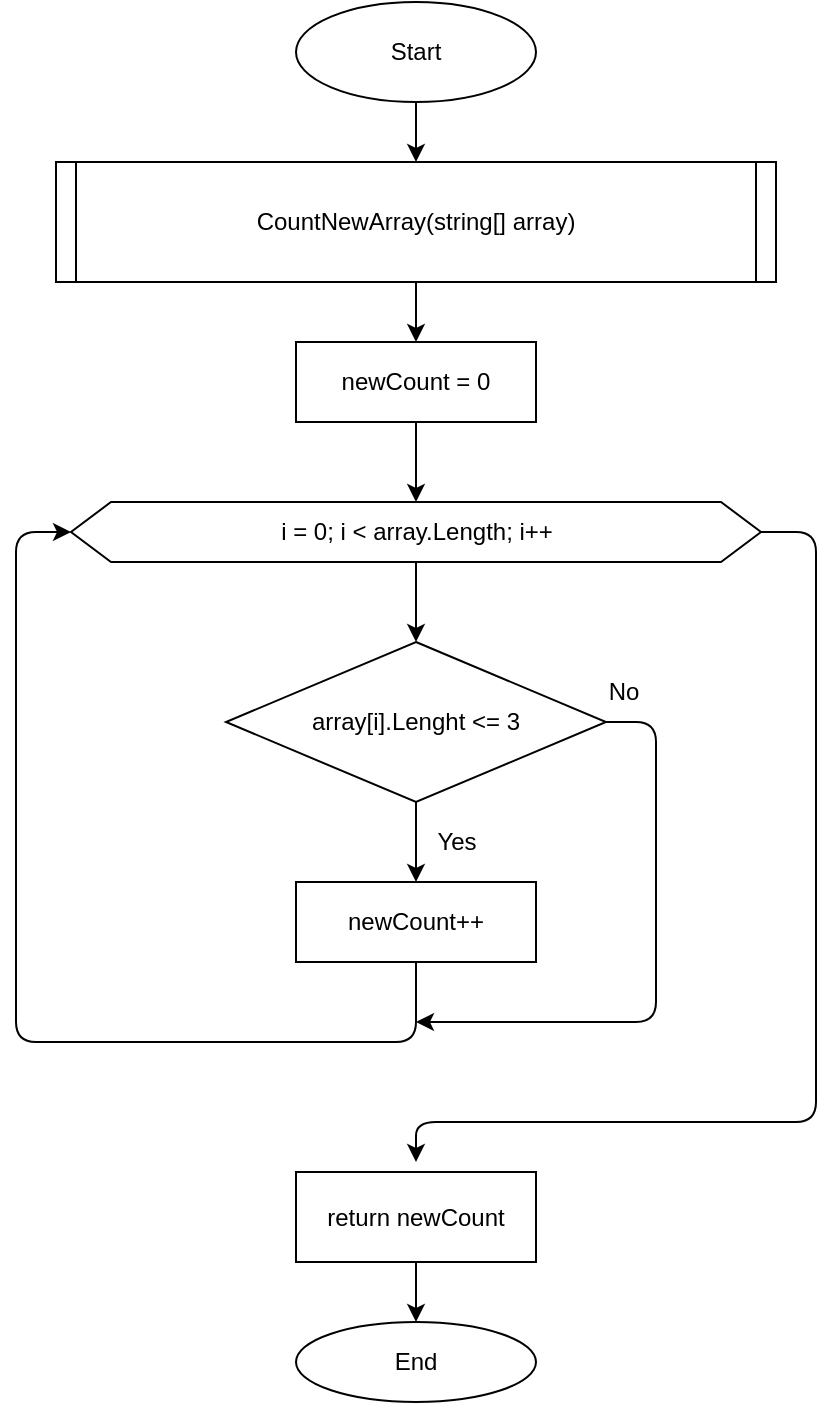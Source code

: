 <mxfile>
    <diagram id="hUfk6Z879ROyJULfUExg" name="Page-1">
        <mxGraphModel dx="861" dy="296" grid="1" gridSize="10" guides="1" tooltips="1" connect="1" arrows="1" fold="1" page="1" pageScale="1" pageWidth="827" pageHeight="1169" math="0" shadow="0">
            <root>
                <mxCell id="0"/>
                <mxCell id="1" parent="0"/>
                <mxCell id="4" value="" style="edgeStyle=none;html=1;" edge="1" parent="1" source="2" target="3">
                    <mxGeometry relative="1" as="geometry"/>
                </mxCell>
                <mxCell id="2" value="CountNewArray(string[] array)" style="shape=process;whiteSpace=wrap;html=1;backgroundOutline=1;size=0.028;" vertex="1" parent="1">
                    <mxGeometry x="100" y="80" width="360" height="60" as="geometry"/>
                </mxCell>
                <mxCell id="8" value="" style="edgeStyle=none;html=1;" edge="1" parent="1" source="3" target="7">
                    <mxGeometry relative="1" as="geometry"/>
                </mxCell>
                <mxCell id="3" value="newCount = 0" style="whiteSpace=wrap;html=1;" vertex="1" parent="1">
                    <mxGeometry x="220" y="170" width="120" height="40" as="geometry"/>
                </mxCell>
                <mxCell id="10" value="" style="edgeStyle=none;html=1;" edge="1" parent="1" source="7" target="9">
                    <mxGeometry relative="1" as="geometry"/>
                </mxCell>
                <mxCell id="23" style="edgeStyle=none;html=1;exitX=1;exitY=0.5;exitDx=0;exitDy=0;" edge="1" parent="1" source="7">
                    <mxGeometry relative="1" as="geometry">
                        <mxPoint x="280" y="580" as="targetPoint"/>
                        <Array as="points">
                            <mxPoint x="480" y="265"/>
                            <mxPoint x="480" y="560"/>
                            <mxPoint x="280" y="560"/>
                        </Array>
                    </mxGeometry>
                </mxCell>
                <mxCell id="7" value="i = 0; i &amp;lt; array.Length; i++" style="shape=hexagon;perimeter=hexagonPerimeter2;whiteSpace=wrap;html=1;fixedSize=1;" vertex="1" parent="1">
                    <mxGeometry x="107.5" y="250" width="345" height="30" as="geometry"/>
                </mxCell>
                <mxCell id="14" value="" style="edgeStyle=none;html=1;" edge="1" parent="1" source="9" target="13">
                    <mxGeometry relative="1" as="geometry"/>
                </mxCell>
                <mxCell id="24" style="edgeStyle=none;html=1;exitX=1;exitY=0.5;exitDx=0;exitDy=0;" edge="1" parent="1" source="9">
                    <mxGeometry relative="1" as="geometry">
                        <mxPoint x="280" y="510" as="targetPoint"/>
                        <Array as="points">
                            <mxPoint x="400" y="360"/>
                            <mxPoint x="400" y="510"/>
                        </Array>
                    </mxGeometry>
                </mxCell>
                <mxCell id="9" value="array[i].Lenght &amp;lt;= 3" style="rhombus;whiteSpace=wrap;html=1;" vertex="1" parent="1">
                    <mxGeometry x="185" y="320" width="190" height="80" as="geometry"/>
                </mxCell>
                <mxCell id="22" style="edgeStyle=none;html=1;exitX=0.5;exitY=1;exitDx=0;exitDy=0;entryX=0;entryY=0.5;entryDx=0;entryDy=0;" edge="1" parent="1" source="13" target="7">
                    <mxGeometry relative="1" as="geometry">
                        <mxPoint x="80" y="265" as="targetPoint"/>
                        <Array as="points">
                            <mxPoint x="280" y="520"/>
                            <mxPoint x="80" y="520"/>
                            <mxPoint x="80" y="400"/>
                            <mxPoint x="80" y="265"/>
                        </Array>
                    </mxGeometry>
                </mxCell>
                <mxCell id="13" value="newCount++" style="whiteSpace=wrap;html=1;" vertex="1" parent="1">
                    <mxGeometry x="220" y="440" width="120" height="40" as="geometry"/>
                </mxCell>
                <mxCell id="15" value="Yes" style="text;html=1;align=center;verticalAlign=middle;resizable=0;points=[];autosize=1;strokeColor=none;fillColor=none;" vertex="1" parent="1">
                    <mxGeometry x="285" y="410" width="30" height="20" as="geometry"/>
                </mxCell>
                <mxCell id="25" value="No" style="text;html=1;strokeColor=none;fillColor=none;align=center;verticalAlign=middle;whiteSpace=wrap;rounded=0;" vertex="1" parent="1">
                    <mxGeometry x="354" y="330" width="60" height="30" as="geometry"/>
                </mxCell>
                <mxCell id="30" value="" style="edgeStyle=none;html=1;" edge="1" parent="1" source="26" target="29">
                    <mxGeometry relative="1" as="geometry"/>
                </mxCell>
                <mxCell id="26" value="return newCount" style="rounded=0;whiteSpace=wrap;html=1;" vertex="1" parent="1">
                    <mxGeometry x="220" y="585" width="120" height="45" as="geometry"/>
                </mxCell>
                <mxCell id="28" value="" style="edgeStyle=none;html=1;" edge="1" parent="1" source="27" target="2">
                    <mxGeometry relative="1" as="geometry"/>
                </mxCell>
                <mxCell id="27" value="Start" style="ellipse;whiteSpace=wrap;html=1;" vertex="1" parent="1">
                    <mxGeometry x="220" width="120" height="50" as="geometry"/>
                </mxCell>
                <mxCell id="29" value="End" style="ellipse;whiteSpace=wrap;html=1;rounded=0;" vertex="1" parent="1">
                    <mxGeometry x="220" y="660" width="120" height="40" as="geometry"/>
                </mxCell>
            </root>
        </mxGraphModel>
    </diagram>
</mxfile>